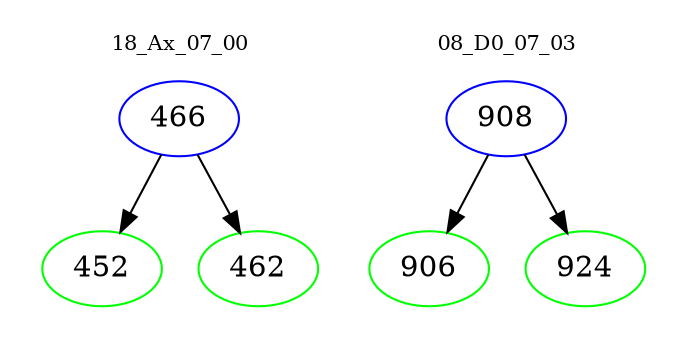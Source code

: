 digraph{
subgraph cluster_0 {
color = white
label = "18_Ax_07_00";
fontsize=10;
T0_466 [label="466", color="blue"]
T0_466 -> T0_452 [color="black"]
T0_452 [label="452", color="green"]
T0_466 -> T0_462 [color="black"]
T0_462 [label="462", color="green"]
}
subgraph cluster_1 {
color = white
label = "08_D0_07_03";
fontsize=10;
T1_908 [label="908", color="blue"]
T1_908 -> T1_906 [color="black"]
T1_906 [label="906", color="green"]
T1_908 -> T1_924 [color="black"]
T1_924 [label="924", color="green"]
}
}

